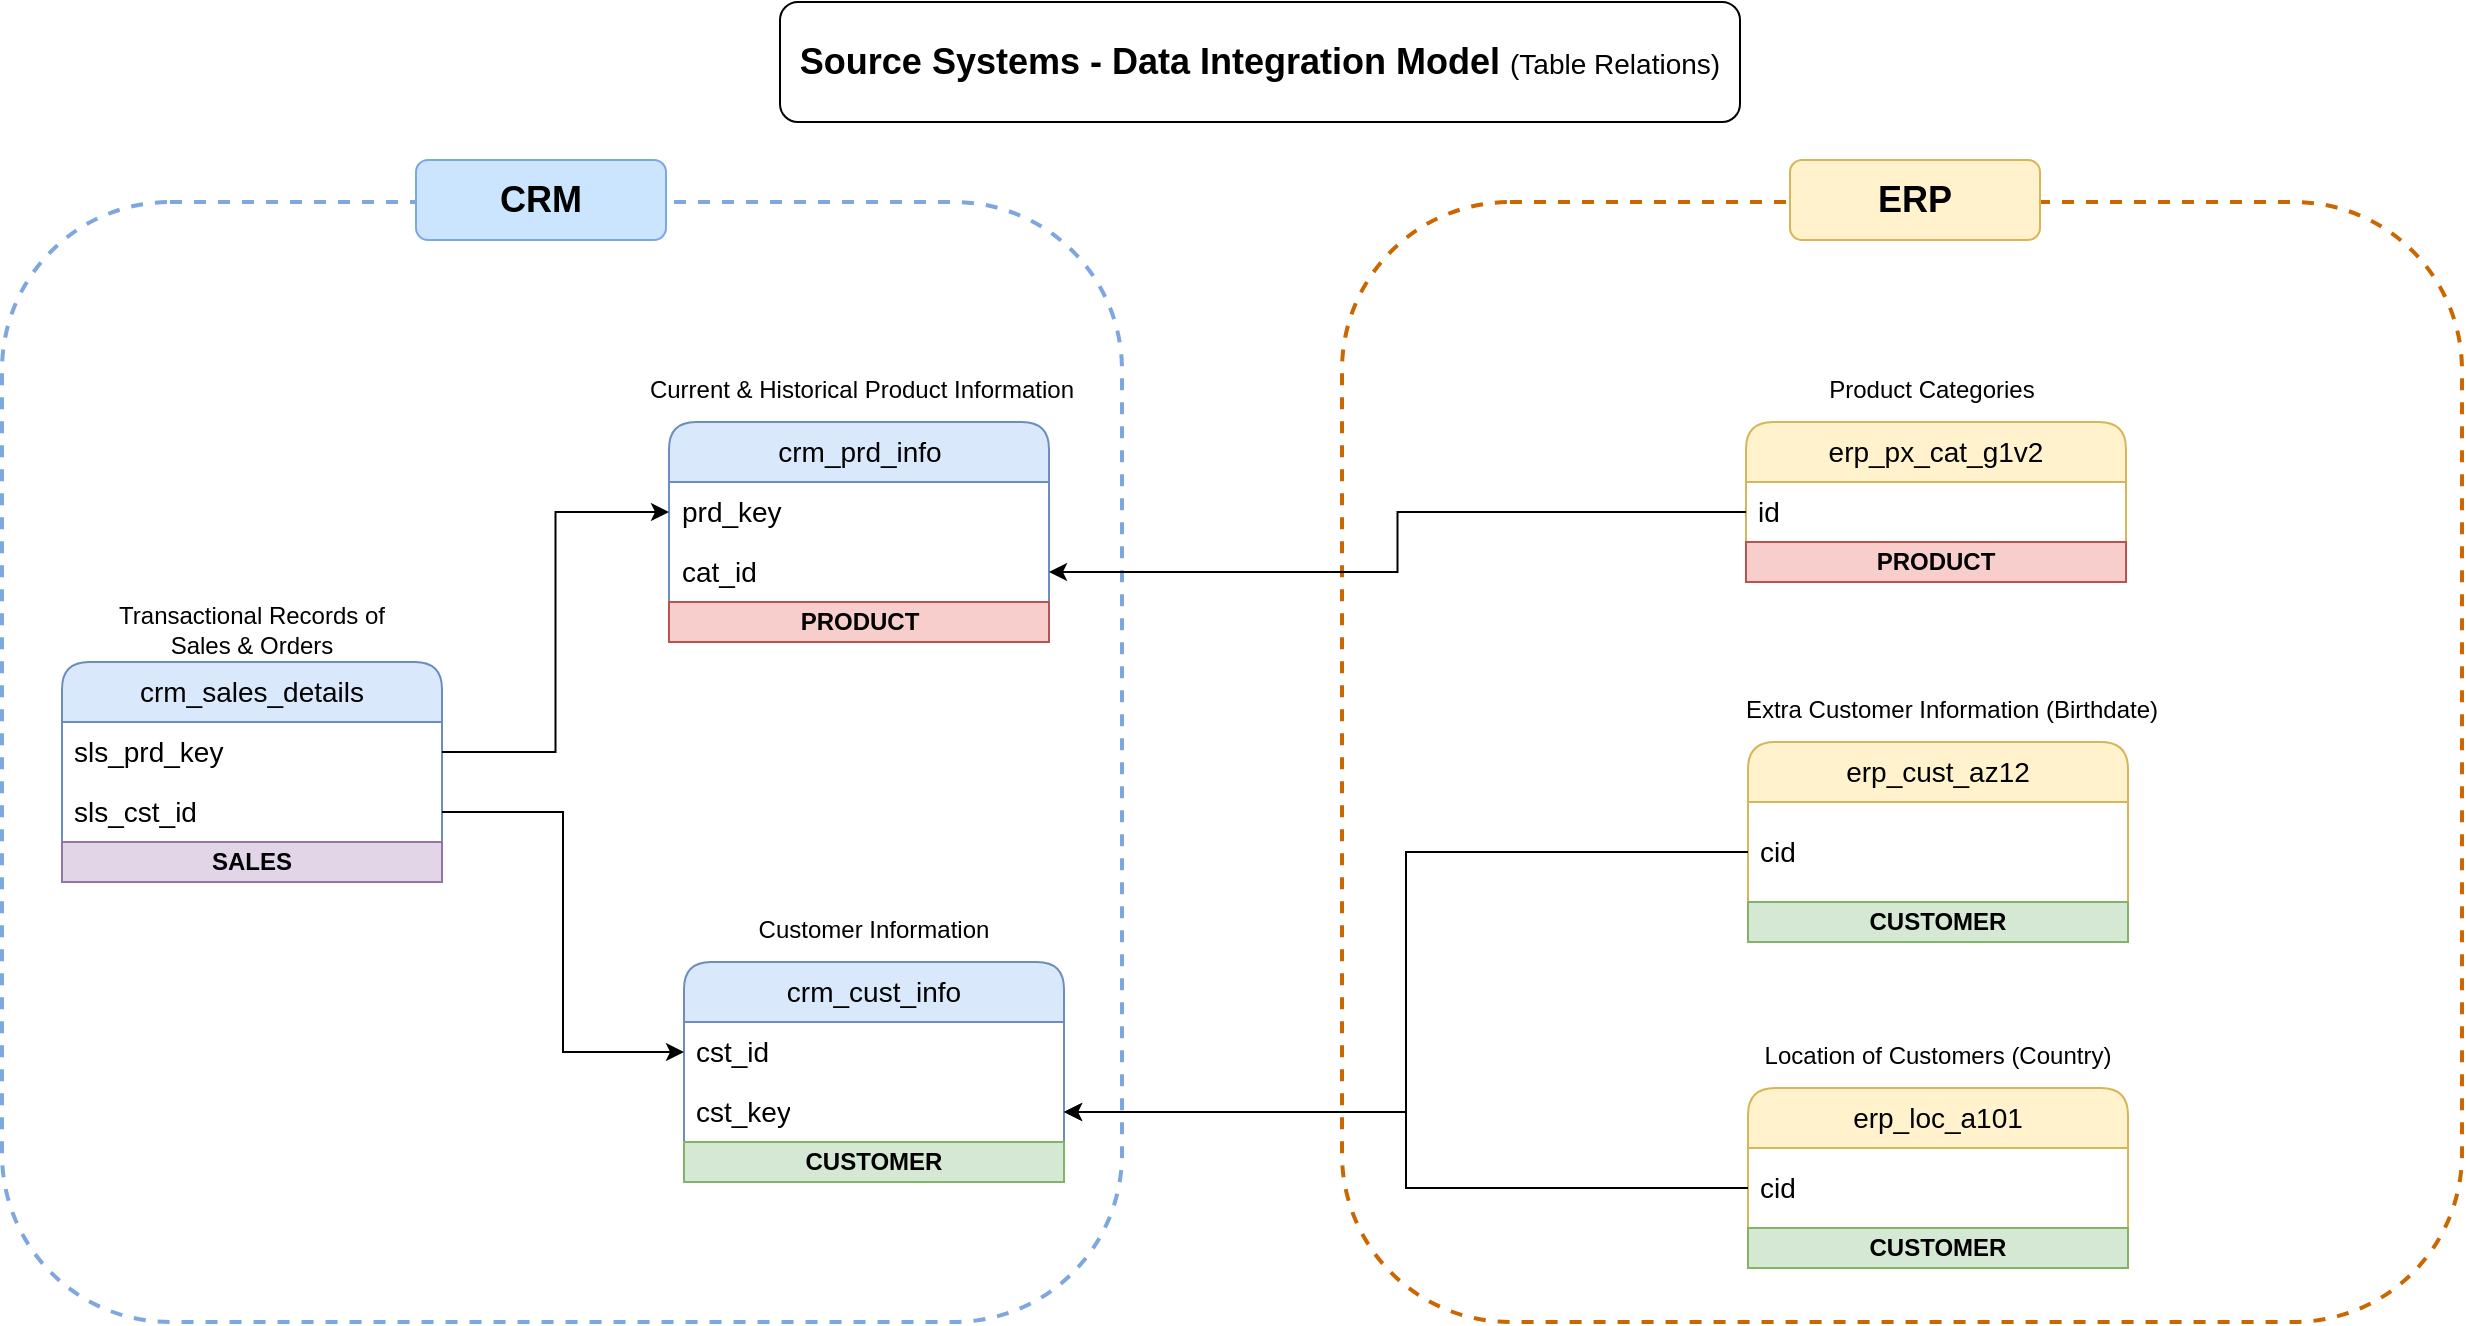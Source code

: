 <mxfile version="26.2.4">
  <diagram name="Page-1" id="ozeIgzWFDe6OeYUgTMm6">
    <mxGraphModel dx="1687" dy="2122" grid="1" gridSize="10" guides="1" tooltips="1" connect="1" arrows="1" fold="1" page="1" pageScale="1" pageWidth="827" pageHeight="1169" math="0" shadow="0">
      <root>
        <mxCell id="0" />
        <mxCell id="1" parent="0" />
        <mxCell id="8uDb1hTrpz5iHz1FLqci-34" value="" style="rounded=1;whiteSpace=wrap;html=1;fillColor=none;strokeColor=#CC6600;dashed=1;strokeWidth=2;" parent="1" vertex="1">
          <mxGeometry x="870" y="-20" width="560" height="560" as="geometry" />
        </mxCell>
        <mxCell id="8uDb1hTrpz5iHz1FLqci-32" value="" style="rounded=1;whiteSpace=wrap;html=1;fillColor=none;strokeColor=#7EA6E0;dashed=1;strokeWidth=2;" parent="1" vertex="1">
          <mxGeometry x="200" y="-20" width="560" height="560" as="geometry" />
        </mxCell>
        <mxCell id="8uDb1hTrpz5iHz1FLqci-2" value="crm_sales_details" style="swimlane;fontStyle=0;childLayout=stackLayout;horizontal=1;startSize=30;horizontalStack=0;resizeParent=1;resizeParentMax=0;resizeLast=0;collapsible=1;marginBottom=0;whiteSpace=wrap;html=1;rounded=1;strokeColor=#6c8ebf;fillColor=#dae8fc;fontSize=14;" parent="1" vertex="1">
          <mxGeometry x="230" y="210" width="190" height="110" as="geometry" />
        </mxCell>
        <mxCell id="8uDb1hTrpz5iHz1FLqci-3" value="sls_prd_key" style="text;strokeColor=none;fillColor=none;align=left;verticalAlign=middle;spacingLeft=4;spacingRight=4;overflow=hidden;points=[[0,0.5],[1,0.5]];portConstraint=eastwest;rotatable=0;whiteSpace=wrap;html=1;fontSize=14;" parent="8uDb1hTrpz5iHz1FLqci-2" vertex="1">
          <mxGeometry y="30" width="190" height="30" as="geometry" />
        </mxCell>
        <mxCell id="8uDb1hTrpz5iHz1FLqci-13" value="sls_cst_id" style="text;strokeColor=none;fillColor=none;align=left;verticalAlign=middle;spacingLeft=4;spacingRight=4;overflow=hidden;points=[[0,0.5],[1,0.5]];portConstraint=eastwest;rotatable=0;whiteSpace=wrap;html=1;fontSize=14;" parent="8uDb1hTrpz5iHz1FLqci-2" vertex="1">
          <mxGeometry y="60" width="190" height="30" as="geometry" />
        </mxCell>
        <mxCell id="5jU7VtsfLBy8xXooyxDO-7" value="SALES" style="rounded=0;whiteSpace=wrap;html=1;fillColor=#e1d5e7;strokeColor=#9673a6;fontStyle=1" parent="8uDb1hTrpz5iHz1FLqci-2" vertex="1">
          <mxGeometry y="90" width="190" height="20" as="geometry" />
        </mxCell>
        <mxCell id="8uDb1hTrpz5iHz1FLqci-6" value="Transactional Records of Sales &amp;amp; Orders" style="rounded=0;whiteSpace=wrap;html=1;strokeColor=none;" parent="1" vertex="1">
          <mxGeometry x="243" y="179" width="164" height="30" as="geometry" />
        </mxCell>
        <mxCell id="8uDb1hTrpz5iHz1FLqci-7" value="crm_cust_info" style="swimlane;fontStyle=0;childLayout=stackLayout;horizontal=1;startSize=30;horizontalStack=0;resizeParent=1;resizeParentMax=0;resizeLast=0;collapsible=1;marginBottom=0;whiteSpace=wrap;html=1;rounded=1;strokeColor=#6c8ebf;fillColor=#dae8fc;fontSize=14;" parent="1" vertex="1">
          <mxGeometry x="541" y="360" width="190" height="110" as="geometry" />
        </mxCell>
        <mxCell id="8uDb1hTrpz5iHz1FLqci-8" value="cst_id" style="text;strokeColor=none;fillColor=none;align=left;verticalAlign=middle;spacingLeft=4;spacingRight=4;overflow=hidden;points=[[0,0.5],[1,0.5]];portConstraint=eastwest;rotatable=0;whiteSpace=wrap;html=1;fontSize=14;" parent="8uDb1hTrpz5iHz1FLqci-7" vertex="1">
          <mxGeometry y="30" width="190" height="30" as="geometry" />
        </mxCell>
        <mxCell id="8uDb1hTrpz5iHz1FLqci-16" value="cst_key" style="text;strokeColor=none;fillColor=none;align=left;verticalAlign=middle;spacingLeft=4;spacingRight=4;overflow=hidden;points=[[0,0.5],[1,0.5]];portConstraint=eastwest;rotatable=0;whiteSpace=wrap;html=1;fontSize=14;" parent="8uDb1hTrpz5iHz1FLqci-7" vertex="1">
          <mxGeometry y="60" width="190" height="30" as="geometry" />
        </mxCell>
        <mxCell id="5jU7VtsfLBy8xXooyxDO-4" value="CUSTOMER" style="rounded=0;whiteSpace=wrap;html=1;fillColor=#d5e8d4;strokeColor=#82b366;fontStyle=1" parent="8uDb1hTrpz5iHz1FLqci-7" vertex="1">
          <mxGeometry y="90" width="190" height="20" as="geometry" />
        </mxCell>
        <mxCell id="8uDb1hTrpz5iHz1FLqci-9" value="Customer Information" style="rounded=0;whiteSpace=wrap;html=1;strokeColor=none;" parent="1" vertex="1">
          <mxGeometry x="541" y="329" width="190" height="30" as="geometry" />
        </mxCell>
        <mxCell id="8uDb1hTrpz5iHz1FLqci-10" value="crm_prd_info" style="swimlane;fontStyle=0;childLayout=stackLayout;horizontal=1;startSize=30;horizontalStack=0;resizeParent=1;resizeParentMax=0;resizeLast=0;collapsible=1;marginBottom=0;whiteSpace=wrap;html=1;rounded=1;strokeColor=#6c8ebf;fillColor=#dae8fc;fontSize=14;" parent="1" vertex="1">
          <mxGeometry x="533.5" y="90" width="190" height="110" as="geometry">
            <mxRectangle x="533.5" y="90" width="120" height="30" as="alternateBounds" />
          </mxGeometry>
        </mxCell>
        <mxCell id="8uDb1hTrpz5iHz1FLqci-11" value="prd_key" style="text;strokeColor=none;fillColor=none;align=left;verticalAlign=middle;spacingLeft=4;spacingRight=4;overflow=hidden;points=[[0,0.5],[1,0.5]];portConstraint=eastwest;rotatable=0;whiteSpace=wrap;html=1;fontSize=14;" parent="8uDb1hTrpz5iHz1FLqci-10" vertex="1">
          <mxGeometry y="30" width="190" height="30" as="geometry" />
        </mxCell>
        <mxCell id="8ZTehYMrkej-1VoAqlrr-7" value="cat_id" style="text;strokeColor=none;fillColor=none;align=left;verticalAlign=middle;spacingLeft=4;spacingRight=4;overflow=hidden;points=[[0,0.5],[1,0.5]];portConstraint=eastwest;rotatable=0;whiteSpace=wrap;html=1;fontSize=14;" parent="8uDb1hTrpz5iHz1FLqci-10" vertex="1">
          <mxGeometry y="60" width="190" height="30" as="geometry" />
        </mxCell>
        <mxCell id="5jU7VtsfLBy8xXooyxDO-1" value="PRODUCT" style="rounded=0;whiteSpace=wrap;html=1;fillColor=#f8cecc;strokeColor=#b85450;fontStyle=1" parent="8uDb1hTrpz5iHz1FLqci-10" vertex="1">
          <mxGeometry y="90" width="190" height="20" as="geometry" />
        </mxCell>
        <mxCell id="8uDb1hTrpz5iHz1FLqci-12" value="Current &amp;amp; Historical Product Information" style="rounded=0;whiteSpace=wrap;html=1;strokeColor=none;" parent="1" vertex="1">
          <mxGeometry x="519.5" y="59" width="220" height="30" as="geometry" />
        </mxCell>
        <mxCell id="8uDb1hTrpz5iHz1FLqci-14" style="edgeStyle=orthogonalEdgeStyle;rounded=0;orthogonalLoop=1;jettySize=auto;html=1;entryX=0;entryY=0.5;entryDx=0;entryDy=0;" parent="1" source="8uDb1hTrpz5iHz1FLqci-3" target="8uDb1hTrpz5iHz1FLqci-11" edge="1">
          <mxGeometry relative="1" as="geometry" />
        </mxCell>
        <mxCell id="8uDb1hTrpz5iHz1FLqci-15" style="edgeStyle=orthogonalEdgeStyle;rounded=0;orthogonalLoop=1;jettySize=auto;html=1;entryX=0;entryY=0.5;entryDx=0;entryDy=0;" parent="1" source="8uDb1hTrpz5iHz1FLqci-13" target="8uDb1hTrpz5iHz1FLqci-8" edge="1">
          <mxGeometry relative="1" as="geometry" />
        </mxCell>
        <mxCell id="8uDb1hTrpz5iHz1FLqci-17" value="erp_cust_az12" style="swimlane;fontStyle=0;childLayout=stackLayout;horizontal=1;startSize=30;horizontalStack=0;resizeParent=1;resizeParentMax=0;resizeLast=0;collapsible=1;marginBottom=0;whiteSpace=wrap;html=1;rounded=1;strokeColor=#d6b656;fillColor=#fff2cc;fontSize=14;" parent="1" vertex="1">
          <mxGeometry x="1073" y="250" width="190" height="100" as="geometry" />
        </mxCell>
        <mxCell id="8uDb1hTrpz5iHz1FLqci-18" value="cid" style="text;strokeColor=none;fillColor=none;align=left;verticalAlign=middle;spacingLeft=4;spacingRight=4;overflow=hidden;points=[[0,0.5],[1,0.5]];portConstraint=eastwest;rotatable=0;whiteSpace=wrap;html=1;fontSize=14;" parent="8uDb1hTrpz5iHz1FLqci-17" vertex="1">
          <mxGeometry y="30" width="190" height="50" as="geometry" />
        </mxCell>
        <mxCell id="5jU7VtsfLBy8xXooyxDO-6" value="CUSTOMER" style="rounded=0;whiteSpace=wrap;html=1;fillColor=#d5e8d4;strokeColor=#82b366;fontStyle=1" parent="8uDb1hTrpz5iHz1FLqci-17" vertex="1">
          <mxGeometry y="80" width="190" height="20" as="geometry" />
        </mxCell>
        <mxCell id="8uDb1hTrpz5iHz1FLqci-20" value="Extra Customer Information (Birthdate)" style="rounded=0;whiteSpace=wrap;html=1;strokeColor=none;" parent="1" vertex="1">
          <mxGeometry x="1070" y="219" width="210" height="30" as="geometry" />
        </mxCell>
        <mxCell id="8uDb1hTrpz5iHz1FLqci-21" style="edgeStyle=orthogonalEdgeStyle;rounded=0;orthogonalLoop=1;jettySize=auto;html=1;entryX=1;entryY=0.5;entryDx=0;entryDy=0;" parent="1" source="8uDb1hTrpz5iHz1FLqci-18" target="8uDb1hTrpz5iHz1FLqci-16" edge="1">
          <mxGeometry relative="1" as="geometry" />
        </mxCell>
        <mxCell id="8uDb1hTrpz5iHz1FLqci-22" value="Source Systems - Data Integration Model &lt;font style=&quot;font-weight: normal; font-size: 14px;&quot;&gt;(Table Relations)&lt;/font&gt;" style="rounded=1;whiteSpace=wrap;html=1;fontSize=18;fontStyle=1" parent="1" vertex="1">
          <mxGeometry x="589" y="-120" width="480" height="60" as="geometry" />
        </mxCell>
        <mxCell id="8uDb1hTrpz5iHz1FLqci-23" value="erp_loc_a101" style="swimlane;fontStyle=0;childLayout=stackLayout;horizontal=1;startSize=30;horizontalStack=0;resizeParent=1;resizeParentMax=0;resizeLast=0;collapsible=1;marginBottom=0;whiteSpace=wrap;html=1;rounded=1;strokeColor=#d6b656;fillColor=#fff2cc;fontSize=14;" parent="1" vertex="1">
          <mxGeometry x="1073" y="423" width="190" height="90" as="geometry" />
        </mxCell>
        <mxCell id="8uDb1hTrpz5iHz1FLqci-24" value="cid" style="text;strokeColor=none;fillColor=none;align=left;verticalAlign=middle;spacingLeft=4;spacingRight=4;overflow=hidden;points=[[0,0.5],[1,0.5]];portConstraint=eastwest;rotatable=0;whiteSpace=wrap;html=1;fontSize=14;" parent="8uDb1hTrpz5iHz1FLqci-23" vertex="1">
          <mxGeometry y="30" width="190" height="40" as="geometry" />
        </mxCell>
        <mxCell id="5jU7VtsfLBy8xXooyxDO-5" value="CUSTOMER" style="rounded=0;whiteSpace=wrap;html=1;fillColor=#d5e8d4;strokeColor=#82b366;fontStyle=1" parent="8uDb1hTrpz5iHz1FLqci-23" vertex="1">
          <mxGeometry y="70" width="190" height="20" as="geometry" />
        </mxCell>
        <mxCell id="8uDb1hTrpz5iHz1FLqci-25" value="Location of Customers (Country)" style="rounded=0;whiteSpace=wrap;html=1;strokeColor=none;" parent="1" vertex="1">
          <mxGeometry x="1072.25" y="392" width="191.5" height="30" as="geometry" />
        </mxCell>
        <mxCell id="8uDb1hTrpz5iHz1FLqci-27" style="edgeStyle=orthogonalEdgeStyle;rounded=0;orthogonalLoop=1;jettySize=auto;html=1;entryX=1;entryY=0.5;entryDx=0;entryDy=0;" parent="1" source="8uDb1hTrpz5iHz1FLqci-24" target="8uDb1hTrpz5iHz1FLqci-16" edge="1">
          <mxGeometry relative="1" as="geometry">
            <mxPoint x="840" y="500" as="targetPoint" />
          </mxGeometry>
        </mxCell>
        <mxCell id="8uDb1hTrpz5iHz1FLqci-28" value="erp_px_cat_g1v2" style="swimlane;fontStyle=0;childLayout=stackLayout;horizontal=1;startSize=30;horizontalStack=0;resizeParent=1;resizeParentMax=0;resizeLast=0;collapsible=1;marginBottom=0;whiteSpace=wrap;html=1;rounded=1;strokeColor=#d6b656;fillColor=#fff2cc;fontSize=14;" parent="1" vertex="1">
          <mxGeometry x="1072" y="90" width="190" height="80" as="geometry" />
        </mxCell>
        <mxCell id="8uDb1hTrpz5iHz1FLqci-29" value="id" style="text;strokeColor=none;fillColor=none;align=left;verticalAlign=middle;spacingLeft=4;spacingRight=4;overflow=hidden;points=[[0,0.5],[1,0.5]];portConstraint=eastwest;rotatable=0;whiteSpace=wrap;html=1;fontSize=14;" parent="8uDb1hTrpz5iHz1FLqci-28" vertex="1">
          <mxGeometry y="30" width="190" height="30" as="geometry" />
        </mxCell>
        <mxCell id="5jU7VtsfLBy8xXooyxDO-2" value="PRODUCT" style="rounded=0;whiteSpace=wrap;html=1;fillColor=#f8cecc;strokeColor=#b85450;fontStyle=1" parent="8uDb1hTrpz5iHz1FLqci-28" vertex="1">
          <mxGeometry y="60" width="190" height="20" as="geometry" />
        </mxCell>
        <mxCell id="8uDb1hTrpz5iHz1FLqci-30" value="Product Categories" style="rounded=0;whiteSpace=wrap;html=1;strokeColor=none;" parent="1" vertex="1">
          <mxGeometry x="1099" y="59" width="132" height="30" as="geometry" />
        </mxCell>
        <mxCell id="8uDb1hTrpz5iHz1FLqci-33" value="CRM" style="rounded=1;whiteSpace=wrap;html=1;fontSize=18;fontStyle=1;fillColor=#CCE5FF;strokeColor=#7EA6E0;" parent="1" vertex="1">
          <mxGeometry x="407" y="-41" width="125" height="40" as="geometry" />
        </mxCell>
        <mxCell id="8uDb1hTrpz5iHz1FLqci-35" value="ERP" style="rounded=1;whiteSpace=wrap;html=1;fontSize=18;fontStyle=1;fillColor=#fff2cc;strokeColor=#d6b656;" parent="1" vertex="1">
          <mxGeometry x="1094" y="-41" width="125" height="40" as="geometry" />
        </mxCell>
        <mxCell id="8uDb1hTrpz5iHz1FLqci-42" style="edgeStyle=orthogonalEdgeStyle;rounded=0;orthogonalLoop=1;jettySize=auto;html=1;entryX=1;entryY=0.5;entryDx=0;entryDy=0;" parent="1" source="8uDb1hTrpz5iHz1FLqci-29" target="8ZTehYMrkej-1VoAqlrr-7" edge="1">
          <mxGeometry relative="1" as="geometry" />
        </mxCell>
      </root>
    </mxGraphModel>
  </diagram>
</mxfile>
